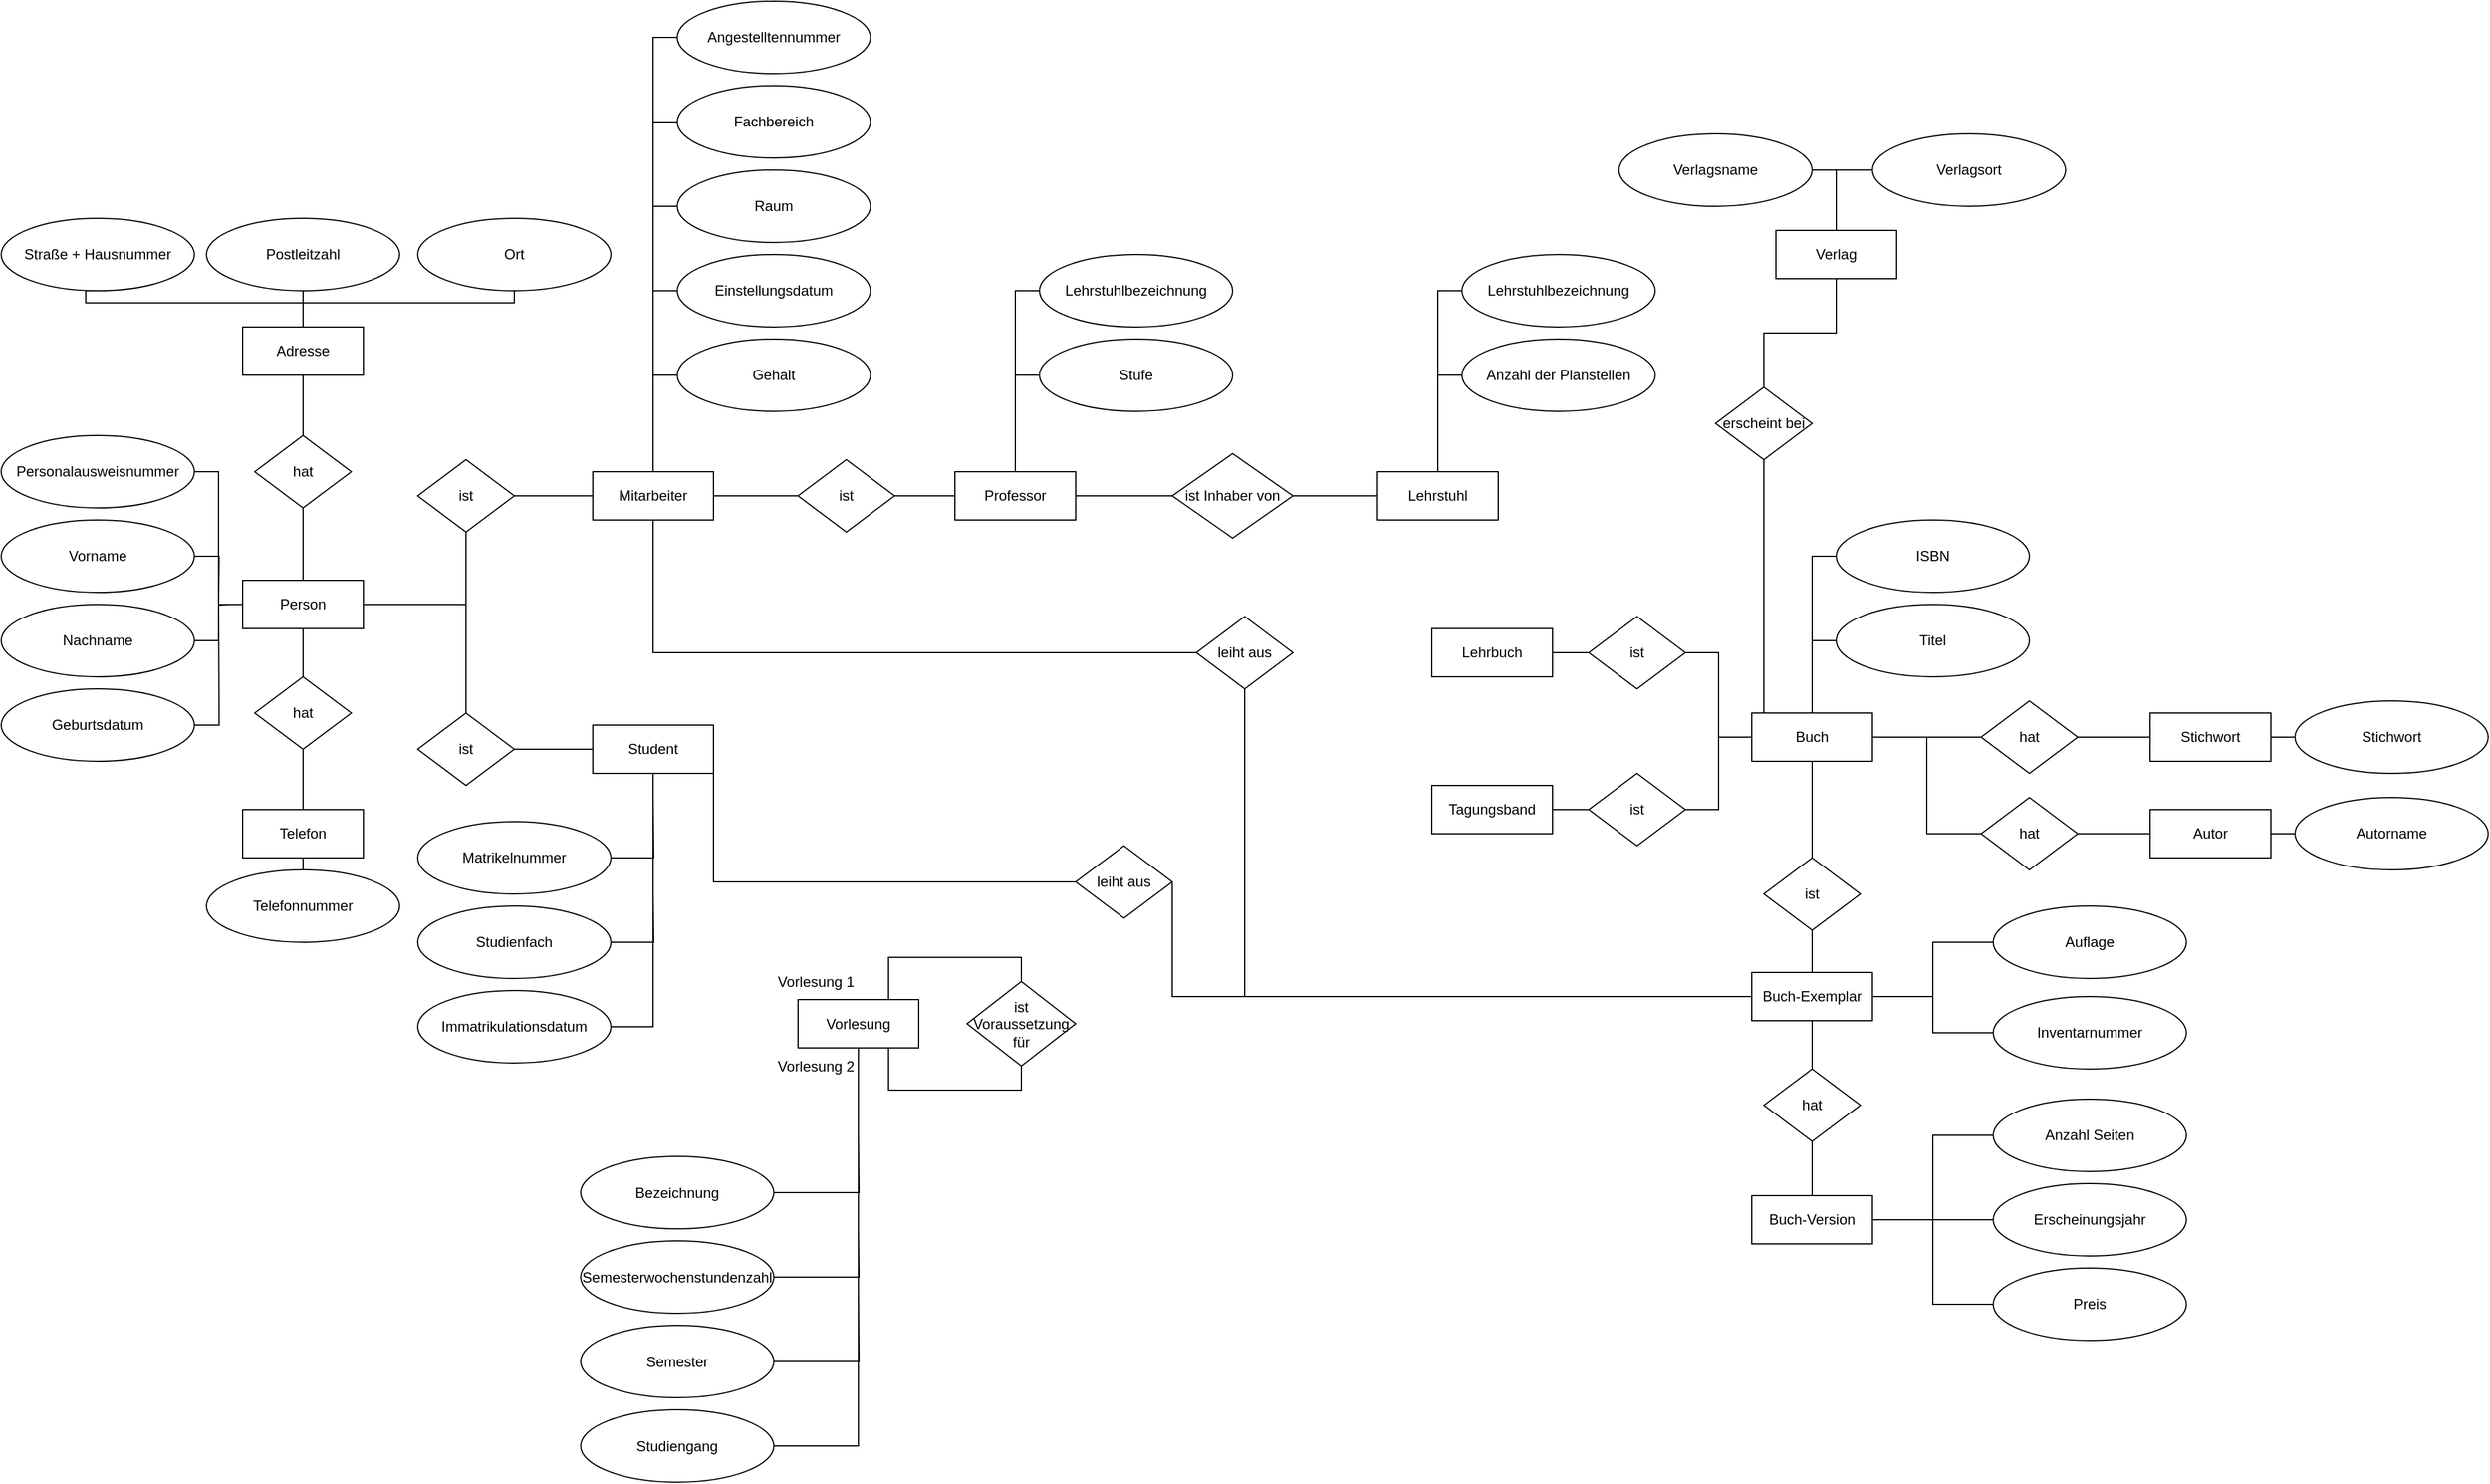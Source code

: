 <mxfile version="21.0.2" type="github">
  <diagram id="R2lEEEUBdFMjLlhIrx00" name="Page-1">
    <mxGraphModel dx="1313" dy="1773" grid="1" gridSize="10" guides="1" tooltips="1" connect="1" arrows="1" fold="1" page="1" pageScale="1" pageWidth="850" pageHeight="1100" math="0" shadow="0" extFonts="Permanent Marker^https://fonts.googleapis.com/css?family=Permanent+Marker">
      <root>
        <mxCell id="0" />
        <mxCell id="1" parent="0" />
        <mxCell id="TxW6Z05cxE0RpUP17R9r-19" style="edgeStyle=orthogonalEdgeStyle;rounded=0;orthogonalLoop=1;jettySize=auto;html=1;entryX=0.5;entryY=1;entryDx=0;entryDy=0;startArrow=none;startFill=0;endArrow=none;endFill=0;" edge="1" parent="1" source="AEL3wiGqTeLXxNAOrP59-1" target="TxW6Z05cxE0RpUP17R9r-16">
          <mxGeometry relative="1" as="geometry" />
        </mxCell>
        <mxCell id="TxW6Z05cxE0RpUP17R9r-22" style="edgeStyle=orthogonalEdgeStyle;rounded=0;orthogonalLoop=1;jettySize=auto;html=1;entryX=0.5;entryY=0;entryDx=0;entryDy=0;endArrow=none;endFill=0;" edge="1" parent="1" source="AEL3wiGqTeLXxNAOrP59-1" target="TxW6Z05cxE0RpUP17R9r-17">
          <mxGeometry relative="1" as="geometry" />
        </mxCell>
        <mxCell id="TxW6Z05cxE0RpUP17R9r-44" style="edgeStyle=orthogonalEdgeStyle;rounded=0;orthogonalLoop=1;jettySize=auto;html=1;exitX=1;exitY=0.5;exitDx=0;exitDy=0;entryX=0.5;entryY=1;entryDx=0;entryDy=0;endArrow=none;endFill=0;" edge="1" parent="1" source="AEL3wiGqTeLXxNAOrP59-1" target="TxW6Z05cxE0RpUP17R9r-43">
          <mxGeometry relative="1" as="geometry" />
        </mxCell>
        <mxCell id="TxW6Z05cxE0RpUP17R9r-47" style="edgeStyle=orthogonalEdgeStyle;rounded=0;orthogonalLoop=1;jettySize=auto;html=1;exitX=1;exitY=0.5;exitDx=0;exitDy=0;endArrow=none;endFill=0;" edge="1" parent="1" source="AEL3wiGqTeLXxNAOrP59-1" target="TxW6Z05cxE0RpUP17R9r-46">
          <mxGeometry relative="1" as="geometry" />
        </mxCell>
        <mxCell id="AEL3wiGqTeLXxNAOrP59-1" value="Person" style="whiteSpace=wrap;html=1;align=center;" parent="1" vertex="1">
          <mxGeometry x="200" y="120" width="100" height="40" as="geometry" />
        </mxCell>
        <mxCell id="TxW6Z05cxE0RpUP17R9r-29" style="edgeStyle=orthogonalEdgeStyle;rounded=0;orthogonalLoop=1;jettySize=auto;html=1;exitX=0.5;exitY=0;exitDx=0;exitDy=0;entryX=0.5;entryY=1;entryDx=0;entryDy=0;endArrow=none;endFill=0;" edge="1" parent="1" source="TxW6Z05cxE0RpUP17R9r-1" target="TxW6Z05cxE0RpUP17R9r-9">
          <mxGeometry relative="1" as="geometry" />
        </mxCell>
        <mxCell id="TxW6Z05cxE0RpUP17R9r-1" value="&lt;div&gt;Adresse&lt;/div&gt;" style="whiteSpace=wrap;html=1;align=center;" vertex="1" parent="1">
          <mxGeometry x="200" y="-90" width="100" height="40" as="geometry" />
        </mxCell>
        <mxCell id="TxW6Z05cxE0RpUP17R9r-28" style="edgeStyle=orthogonalEdgeStyle;rounded=0;orthogonalLoop=1;jettySize=auto;html=1;exitX=0.5;exitY=1;exitDx=0;exitDy=0;entryX=0.5;entryY=0;entryDx=0;entryDy=0;endArrow=none;endFill=0;" edge="1" parent="1" source="TxW6Z05cxE0RpUP17R9r-2" target="TxW6Z05cxE0RpUP17R9r-12">
          <mxGeometry relative="1" as="geometry" />
        </mxCell>
        <mxCell id="TxW6Z05cxE0RpUP17R9r-2" value="Telefon" style="whiteSpace=wrap;html=1;align=center;" vertex="1" parent="1">
          <mxGeometry x="200" y="310" width="100" height="40" as="geometry" />
        </mxCell>
        <mxCell id="TxW6Z05cxE0RpUP17R9r-24" style="edgeStyle=orthogonalEdgeStyle;rounded=0;orthogonalLoop=1;jettySize=auto;html=1;entryX=0;entryY=0.5;entryDx=0;entryDy=0;endArrow=none;endFill=0;" edge="1" parent="1" source="TxW6Z05cxE0RpUP17R9r-3" target="AEL3wiGqTeLXxNAOrP59-1">
          <mxGeometry relative="1" as="geometry" />
        </mxCell>
        <mxCell id="TxW6Z05cxE0RpUP17R9r-3" value="Personalausweisnummer" style="ellipse;whiteSpace=wrap;html=1;align=center;" vertex="1" parent="1">
          <mxGeometry width="160" height="60" as="geometry" />
        </mxCell>
        <mxCell id="TxW6Z05cxE0RpUP17R9r-25" style="edgeStyle=orthogonalEdgeStyle;rounded=0;orthogonalLoop=1;jettySize=auto;html=1;exitX=1;exitY=0.5;exitDx=0;exitDy=0;endArrow=none;endFill=0;" edge="1" parent="1" source="TxW6Z05cxE0RpUP17R9r-5">
          <mxGeometry relative="1" as="geometry">
            <mxPoint x="180" y="140" as="targetPoint" />
          </mxGeometry>
        </mxCell>
        <mxCell id="TxW6Z05cxE0RpUP17R9r-5" value="Vorname" style="ellipse;whiteSpace=wrap;html=1;align=center;" vertex="1" parent="1">
          <mxGeometry y="70" width="160" height="60" as="geometry" />
        </mxCell>
        <mxCell id="TxW6Z05cxE0RpUP17R9r-27" style="edgeStyle=orthogonalEdgeStyle;rounded=0;orthogonalLoop=1;jettySize=auto;html=1;exitX=1;exitY=0.5;exitDx=0;exitDy=0;endArrow=none;endFill=0;" edge="1" parent="1" source="TxW6Z05cxE0RpUP17R9r-6">
          <mxGeometry relative="1" as="geometry">
            <mxPoint x="190" y="140" as="targetPoint" />
          </mxGeometry>
        </mxCell>
        <mxCell id="TxW6Z05cxE0RpUP17R9r-6" value="Nachname" style="ellipse;whiteSpace=wrap;html=1;align=center;" vertex="1" parent="1">
          <mxGeometry y="140" width="160" height="60" as="geometry" />
        </mxCell>
        <mxCell id="TxW6Z05cxE0RpUP17R9r-30" style="edgeStyle=orthogonalEdgeStyle;rounded=0;orthogonalLoop=1;jettySize=auto;html=1;exitX=0.5;exitY=1;exitDx=0;exitDy=0;entryX=0.5;entryY=0;entryDx=0;entryDy=0;endArrow=none;endFill=0;" edge="1" parent="1" source="TxW6Z05cxE0RpUP17R9r-8" target="TxW6Z05cxE0RpUP17R9r-1">
          <mxGeometry relative="1" as="geometry">
            <Array as="points">
              <mxPoint x="70" y="-110" />
              <mxPoint x="250" y="-110" />
            </Array>
          </mxGeometry>
        </mxCell>
        <mxCell id="TxW6Z05cxE0RpUP17R9r-8" value="Straße + Hausnummer" style="ellipse;whiteSpace=wrap;html=1;align=center;" vertex="1" parent="1">
          <mxGeometry y="-180" width="160" height="60" as="geometry" />
        </mxCell>
        <mxCell id="TxW6Z05cxE0RpUP17R9r-9" value="Postleitzahl" style="ellipse;whiteSpace=wrap;html=1;align=center;" vertex="1" parent="1">
          <mxGeometry x="170" y="-180" width="160" height="60" as="geometry" />
        </mxCell>
        <mxCell id="TxW6Z05cxE0RpUP17R9r-31" style="edgeStyle=orthogonalEdgeStyle;rounded=0;orthogonalLoop=1;jettySize=auto;html=1;exitX=0.5;exitY=1;exitDx=0;exitDy=0;endArrow=none;endFill=0;" edge="1" parent="1" source="TxW6Z05cxE0RpUP17R9r-10">
          <mxGeometry relative="1" as="geometry">
            <mxPoint x="250" y="-90" as="targetPoint" />
            <Array as="points">
              <mxPoint x="425" y="-110" />
              <mxPoint x="250" y="-110" />
            </Array>
          </mxGeometry>
        </mxCell>
        <mxCell id="TxW6Z05cxE0RpUP17R9r-10" value="Ort" style="ellipse;whiteSpace=wrap;html=1;align=center;" vertex="1" parent="1">
          <mxGeometry x="345" y="-180" width="160" height="60" as="geometry" />
        </mxCell>
        <mxCell id="TxW6Z05cxE0RpUP17R9r-26" style="edgeStyle=orthogonalEdgeStyle;rounded=0;orthogonalLoop=1;jettySize=auto;html=1;exitX=1;exitY=0.5;exitDx=0;exitDy=0;endArrow=none;endFill=0;" edge="1" parent="1" source="TxW6Z05cxE0RpUP17R9r-11">
          <mxGeometry relative="1" as="geometry">
            <mxPoint x="180" y="130" as="targetPoint" />
          </mxGeometry>
        </mxCell>
        <mxCell id="TxW6Z05cxE0RpUP17R9r-11" value="Geburtsdatum" style="ellipse;whiteSpace=wrap;html=1;align=center;" vertex="1" parent="1">
          <mxGeometry y="210" width="160" height="60" as="geometry" />
        </mxCell>
        <mxCell id="TxW6Z05cxE0RpUP17R9r-12" value="Telefonnummer" style="ellipse;whiteSpace=wrap;html=1;align=center;" vertex="1" parent="1">
          <mxGeometry x="170" y="360" width="160" height="60" as="geometry" />
        </mxCell>
        <mxCell id="TxW6Z05cxE0RpUP17R9r-37" style="edgeStyle=orthogonalEdgeStyle;rounded=0;orthogonalLoop=1;jettySize=auto;html=1;entryX=0;entryY=0.5;entryDx=0;entryDy=0;endArrow=none;endFill=0;" edge="1" parent="1" source="TxW6Z05cxE0RpUP17R9r-13" target="TxW6Z05cxE0RpUP17R9r-32">
          <mxGeometry relative="1" as="geometry" />
        </mxCell>
        <mxCell id="TxW6Z05cxE0RpUP17R9r-50" style="edgeStyle=orthogonalEdgeStyle;rounded=0;orthogonalLoop=1;jettySize=auto;html=1;exitX=1;exitY=0.5;exitDx=0;exitDy=0;entryX=0;entryY=0.5;entryDx=0;entryDy=0;endArrow=none;endFill=0;" edge="1" parent="1" source="TxW6Z05cxE0RpUP17R9r-13" target="TxW6Z05cxE0RpUP17R9r-49">
          <mxGeometry relative="1" as="geometry" />
        </mxCell>
        <mxCell id="TxW6Z05cxE0RpUP17R9r-163" style="edgeStyle=orthogonalEdgeStyle;rounded=0;orthogonalLoop=1;jettySize=auto;html=1;exitX=0.5;exitY=1;exitDx=0;exitDy=0;entryX=0;entryY=0.5;entryDx=0;entryDy=0;endArrow=none;endFill=0;" edge="1" parent="1" source="TxW6Z05cxE0RpUP17R9r-13" target="TxW6Z05cxE0RpUP17R9r-159">
          <mxGeometry relative="1" as="geometry" />
        </mxCell>
        <mxCell id="TxW6Z05cxE0RpUP17R9r-13" value="Mitarbeiter" style="whiteSpace=wrap;html=1;align=center;" vertex="1" parent="1">
          <mxGeometry x="490" y="30" width="100" height="40" as="geometry" />
        </mxCell>
        <mxCell id="TxW6Z05cxE0RpUP17R9r-60" style="edgeStyle=orthogonalEdgeStyle;rounded=0;orthogonalLoop=1;jettySize=auto;html=1;exitX=0.5;exitY=1;exitDx=0;exitDy=0;entryX=1;entryY=0.5;entryDx=0;entryDy=0;endArrow=none;endFill=0;" edge="1" parent="1" source="TxW6Z05cxE0RpUP17R9r-14" target="TxW6Z05cxE0RpUP17R9r-59">
          <mxGeometry relative="1" as="geometry" />
        </mxCell>
        <mxCell id="TxW6Z05cxE0RpUP17R9r-161" style="edgeStyle=orthogonalEdgeStyle;rounded=0;orthogonalLoop=1;jettySize=auto;html=1;exitX=1;exitY=1;exitDx=0;exitDy=0;entryX=0;entryY=0.5;entryDx=0;entryDy=0;endArrow=none;endFill=0;" edge="1" parent="1" source="TxW6Z05cxE0RpUP17R9r-14" target="TxW6Z05cxE0RpUP17R9r-160">
          <mxGeometry relative="1" as="geometry">
            <Array as="points">
              <mxPoint x="590" y="370" />
            </Array>
          </mxGeometry>
        </mxCell>
        <mxCell id="TxW6Z05cxE0RpUP17R9r-14" value="&lt;div&gt;Student&lt;/div&gt;" style="whiteSpace=wrap;html=1;align=center;" vertex="1" parent="1">
          <mxGeometry x="490" y="240" width="100" height="40" as="geometry" />
        </mxCell>
        <mxCell id="TxW6Z05cxE0RpUP17R9r-55" style="edgeStyle=orthogonalEdgeStyle;rounded=0;orthogonalLoop=1;jettySize=auto;html=1;exitX=0.5;exitY=0;exitDx=0;exitDy=0;entryX=0;entryY=0.5;entryDx=0;entryDy=0;endArrow=none;endFill=0;" edge="1" parent="1" source="TxW6Z05cxE0RpUP17R9r-15" target="TxW6Z05cxE0RpUP17R9r-54">
          <mxGeometry relative="1" as="geometry" />
        </mxCell>
        <mxCell id="TxW6Z05cxE0RpUP17R9r-69" style="edgeStyle=orthogonalEdgeStyle;rounded=0;orthogonalLoop=1;jettySize=auto;html=1;exitX=1;exitY=0.5;exitDx=0;exitDy=0;entryX=0;entryY=0.5;entryDx=0;entryDy=0;endArrow=none;endFill=0;" edge="1" parent="1" source="TxW6Z05cxE0RpUP17R9r-15" target="TxW6Z05cxE0RpUP17R9r-68">
          <mxGeometry relative="1" as="geometry" />
        </mxCell>
        <mxCell id="TxW6Z05cxE0RpUP17R9r-15" value="Professor" style="whiteSpace=wrap;html=1;align=center;" vertex="1" parent="1">
          <mxGeometry x="790" y="30" width="100" height="40" as="geometry" />
        </mxCell>
        <mxCell id="TxW6Z05cxE0RpUP17R9r-21" style="edgeStyle=orthogonalEdgeStyle;rounded=0;orthogonalLoop=1;jettySize=auto;html=1;entryX=0.5;entryY=1;entryDx=0;entryDy=0;endArrow=none;endFill=0;" edge="1" parent="1" source="TxW6Z05cxE0RpUP17R9r-16" target="TxW6Z05cxE0RpUP17R9r-1">
          <mxGeometry relative="1" as="geometry" />
        </mxCell>
        <mxCell id="TxW6Z05cxE0RpUP17R9r-16" value="hat" style="shape=rhombus;perimeter=rhombusPerimeter;whiteSpace=wrap;html=1;align=center;" vertex="1" parent="1">
          <mxGeometry x="210" width="80" height="60" as="geometry" />
        </mxCell>
        <mxCell id="TxW6Z05cxE0RpUP17R9r-23" style="edgeStyle=orthogonalEdgeStyle;rounded=0;orthogonalLoop=1;jettySize=auto;html=1;entryX=0.5;entryY=0;entryDx=0;entryDy=0;endArrow=none;endFill=0;" edge="1" parent="1" source="TxW6Z05cxE0RpUP17R9r-17" target="TxW6Z05cxE0RpUP17R9r-2">
          <mxGeometry relative="1" as="geometry" />
        </mxCell>
        <mxCell id="TxW6Z05cxE0RpUP17R9r-17" value="hat" style="shape=rhombus;perimeter=rhombusPerimeter;whiteSpace=wrap;html=1;align=center;" vertex="1" parent="1">
          <mxGeometry x="210" y="200" width="80" height="60" as="geometry" />
        </mxCell>
        <mxCell id="TxW6Z05cxE0RpUP17R9r-32" value="Angestelltennummer" style="ellipse;whiteSpace=wrap;html=1;align=center;" vertex="1" parent="1">
          <mxGeometry x="560" y="-360" width="160" height="60" as="geometry" />
        </mxCell>
        <mxCell id="TxW6Z05cxE0RpUP17R9r-39" style="edgeStyle=orthogonalEdgeStyle;rounded=0;orthogonalLoop=1;jettySize=auto;html=1;exitX=0;exitY=0.5;exitDx=0;exitDy=0;endArrow=none;endFill=0;" edge="1" parent="1" source="TxW6Z05cxE0RpUP17R9r-33">
          <mxGeometry relative="1" as="geometry">
            <mxPoint x="540" y="-230" as="targetPoint" />
          </mxGeometry>
        </mxCell>
        <mxCell id="TxW6Z05cxE0RpUP17R9r-33" value="Fachbereich" style="ellipse;whiteSpace=wrap;html=1;align=center;" vertex="1" parent="1">
          <mxGeometry x="560" y="-290" width="160" height="60" as="geometry" />
        </mxCell>
        <mxCell id="TxW6Z05cxE0RpUP17R9r-40" style="edgeStyle=orthogonalEdgeStyle;rounded=0;orthogonalLoop=1;jettySize=auto;html=1;exitX=0;exitY=0.5;exitDx=0;exitDy=0;endArrow=none;endFill=0;" edge="1" parent="1" source="TxW6Z05cxE0RpUP17R9r-34">
          <mxGeometry relative="1" as="geometry">
            <mxPoint x="540" y="-170" as="targetPoint" />
          </mxGeometry>
        </mxCell>
        <mxCell id="TxW6Z05cxE0RpUP17R9r-34" value="Raum" style="ellipse;whiteSpace=wrap;html=1;align=center;" vertex="1" parent="1">
          <mxGeometry x="560" y="-220" width="160" height="60" as="geometry" />
        </mxCell>
        <mxCell id="TxW6Z05cxE0RpUP17R9r-41" style="edgeStyle=orthogonalEdgeStyle;rounded=0;orthogonalLoop=1;jettySize=auto;html=1;exitX=0;exitY=0.5;exitDx=0;exitDy=0;endArrow=none;endFill=0;" edge="1" parent="1" source="TxW6Z05cxE0RpUP17R9r-35">
          <mxGeometry relative="1" as="geometry">
            <mxPoint x="540" y="-100" as="targetPoint" />
          </mxGeometry>
        </mxCell>
        <mxCell id="TxW6Z05cxE0RpUP17R9r-35" value="Einstellungsdatum" style="ellipse;whiteSpace=wrap;html=1;align=center;" vertex="1" parent="1">
          <mxGeometry x="560" y="-150" width="160" height="60" as="geometry" />
        </mxCell>
        <mxCell id="TxW6Z05cxE0RpUP17R9r-42" style="edgeStyle=orthogonalEdgeStyle;rounded=0;orthogonalLoop=1;jettySize=auto;html=1;exitX=0;exitY=0.5;exitDx=0;exitDy=0;endArrow=none;endFill=0;" edge="1" parent="1" source="TxW6Z05cxE0RpUP17R9r-36">
          <mxGeometry relative="1" as="geometry">
            <mxPoint x="540" y="-30" as="targetPoint" />
          </mxGeometry>
        </mxCell>
        <mxCell id="TxW6Z05cxE0RpUP17R9r-36" value="Gehalt" style="ellipse;whiteSpace=wrap;html=1;align=center;" vertex="1" parent="1">
          <mxGeometry x="560" y="-80" width="160" height="60" as="geometry" />
        </mxCell>
        <mxCell id="TxW6Z05cxE0RpUP17R9r-45" style="edgeStyle=orthogonalEdgeStyle;rounded=0;orthogonalLoop=1;jettySize=auto;html=1;exitX=1;exitY=0.5;exitDx=0;exitDy=0;entryX=0;entryY=0.5;entryDx=0;entryDy=0;endArrow=none;endFill=0;" edge="1" parent="1" source="TxW6Z05cxE0RpUP17R9r-43" target="TxW6Z05cxE0RpUP17R9r-13">
          <mxGeometry relative="1" as="geometry" />
        </mxCell>
        <mxCell id="TxW6Z05cxE0RpUP17R9r-43" value="ist" style="shape=rhombus;perimeter=rhombusPerimeter;whiteSpace=wrap;html=1;align=center;" vertex="1" parent="1">
          <mxGeometry x="345" y="20" width="80" height="60" as="geometry" />
        </mxCell>
        <mxCell id="TxW6Z05cxE0RpUP17R9r-48" style="edgeStyle=orthogonalEdgeStyle;rounded=0;orthogonalLoop=1;jettySize=auto;html=1;exitX=1;exitY=0.5;exitDx=0;exitDy=0;entryX=0;entryY=0.5;entryDx=0;entryDy=0;endArrow=none;endFill=0;" edge="1" parent="1" source="TxW6Z05cxE0RpUP17R9r-46" target="TxW6Z05cxE0RpUP17R9r-14">
          <mxGeometry relative="1" as="geometry" />
        </mxCell>
        <mxCell id="TxW6Z05cxE0RpUP17R9r-46" value="ist" style="shape=rhombus;perimeter=rhombusPerimeter;whiteSpace=wrap;html=1;align=center;" vertex="1" parent="1">
          <mxGeometry x="345" y="230" width="80" height="60" as="geometry" />
        </mxCell>
        <mxCell id="TxW6Z05cxE0RpUP17R9r-51" style="edgeStyle=orthogonalEdgeStyle;rounded=0;orthogonalLoop=1;jettySize=auto;html=1;exitX=1;exitY=0.5;exitDx=0;exitDy=0;entryX=0;entryY=0.5;entryDx=0;entryDy=0;endArrow=none;endFill=0;" edge="1" parent="1" source="TxW6Z05cxE0RpUP17R9r-49" target="TxW6Z05cxE0RpUP17R9r-15">
          <mxGeometry relative="1" as="geometry" />
        </mxCell>
        <mxCell id="TxW6Z05cxE0RpUP17R9r-49" value="ist" style="shape=rhombus;perimeter=rhombusPerimeter;whiteSpace=wrap;html=1;align=center;" vertex="1" parent="1">
          <mxGeometry x="660" y="20" width="80" height="60" as="geometry" />
        </mxCell>
        <mxCell id="TxW6Z05cxE0RpUP17R9r-56" style="edgeStyle=orthogonalEdgeStyle;rounded=0;orthogonalLoop=1;jettySize=auto;html=1;exitX=0;exitY=0.5;exitDx=0;exitDy=0;endArrow=none;endFill=0;" edge="1" parent="1" source="TxW6Z05cxE0RpUP17R9r-52">
          <mxGeometry relative="1" as="geometry">
            <mxPoint x="840" y="-10" as="targetPoint" />
          </mxGeometry>
        </mxCell>
        <mxCell id="TxW6Z05cxE0RpUP17R9r-52" value="Stufe" style="ellipse;whiteSpace=wrap;html=1;align=center;" vertex="1" parent="1">
          <mxGeometry x="860" y="-80" width="160" height="60" as="geometry" />
        </mxCell>
        <mxCell id="TxW6Z05cxE0RpUP17R9r-54" value="Lehrstuhlbezeichnung" style="ellipse;whiteSpace=wrap;html=1;align=center;" vertex="1" parent="1">
          <mxGeometry x="860" y="-150" width="160" height="60" as="geometry" />
        </mxCell>
        <mxCell id="TxW6Z05cxE0RpUP17R9r-61" style="edgeStyle=orthogonalEdgeStyle;rounded=0;orthogonalLoop=1;jettySize=auto;html=1;exitX=1;exitY=0.5;exitDx=0;exitDy=0;endArrow=none;endFill=0;" edge="1" parent="1" source="TxW6Z05cxE0RpUP17R9r-57">
          <mxGeometry relative="1" as="geometry">
            <mxPoint x="540" y="380" as="targetPoint" />
          </mxGeometry>
        </mxCell>
        <mxCell id="TxW6Z05cxE0RpUP17R9r-57" value="Studienfach" style="ellipse;whiteSpace=wrap;html=1;align=center;" vertex="1" parent="1">
          <mxGeometry x="345" y="390" width="160" height="60" as="geometry" />
        </mxCell>
        <mxCell id="TxW6Z05cxE0RpUP17R9r-62" style="edgeStyle=orthogonalEdgeStyle;rounded=0;orthogonalLoop=1;jettySize=auto;html=1;exitX=1;exitY=0.5;exitDx=0;exitDy=0;endArrow=none;endFill=0;" edge="1" parent="1" source="TxW6Z05cxE0RpUP17R9r-58">
          <mxGeometry relative="1" as="geometry">
            <mxPoint x="540" y="300" as="targetPoint" />
          </mxGeometry>
        </mxCell>
        <mxCell id="TxW6Z05cxE0RpUP17R9r-58" value="Matrikelnummer" style="ellipse;whiteSpace=wrap;html=1;align=center;" vertex="1" parent="1">
          <mxGeometry x="345" y="320" width="160" height="60" as="geometry" />
        </mxCell>
        <mxCell id="TxW6Z05cxE0RpUP17R9r-59" value="&lt;div&gt;Immatrikulationsdatum&lt;/div&gt;" style="ellipse;whiteSpace=wrap;html=1;align=center;" vertex="1" parent="1">
          <mxGeometry x="345" y="460" width="160" height="60" as="geometry" />
        </mxCell>
        <mxCell id="TxW6Z05cxE0RpUP17R9r-63" value="&lt;div&gt;Lehrstuhl&lt;/div&gt;" style="whiteSpace=wrap;html=1;align=center;" vertex="1" parent="1">
          <mxGeometry x="1140" y="30" width="100" height="40" as="geometry" />
        </mxCell>
        <mxCell id="TxW6Z05cxE0RpUP17R9r-67" style="edgeStyle=orthogonalEdgeStyle;rounded=0;orthogonalLoop=1;jettySize=auto;html=1;exitX=0;exitY=0.5;exitDx=0;exitDy=0;endArrow=none;endFill=0;" edge="1" parent="1" source="TxW6Z05cxE0RpUP17R9r-64">
          <mxGeometry relative="1" as="geometry">
            <mxPoint x="1190" y="-20" as="targetPoint" />
          </mxGeometry>
        </mxCell>
        <mxCell id="TxW6Z05cxE0RpUP17R9r-64" value="Anzahl der Planstellen" style="ellipse;whiteSpace=wrap;html=1;align=center;" vertex="1" parent="1">
          <mxGeometry x="1210" y="-80" width="160" height="60" as="geometry" />
        </mxCell>
        <mxCell id="TxW6Z05cxE0RpUP17R9r-66" style="edgeStyle=orthogonalEdgeStyle;rounded=0;orthogonalLoop=1;jettySize=auto;html=1;exitX=0;exitY=0.5;exitDx=0;exitDy=0;entryX=0.5;entryY=0;entryDx=0;entryDy=0;endArrow=none;endFill=0;" edge="1" parent="1" source="TxW6Z05cxE0RpUP17R9r-65" target="TxW6Z05cxE0RpUP17R9r-63">
          <mxGeometry relative="1" as="geometry" />
        </mxCell>
        <mxCell id="TxW6Z05cxE0RpUP17R9r-65" value="Lehrstuhlbezeichnung" style="ellipse;whiteSpace=wrap;html=1;align=center;" vertex="1" parent="1">
          <mxGeometry x="1210" y="-150" width="160" height="60" as="geometry" />
        </mxCell>
        <mxCell id="TxW6Z05cxE0RpUP17R9r-70" style="edgeStyle=orthogonalEdgeStyle;rounded=0;orthogonalLoop=1;jettySize=auto;html=1;exitX=1;exitY=0.5;exitDx=0;exitDy=0;entryX=0;entryY=0.5;entryDx=0;entryDy=0;endArrow=none;endFill=0;" edge="1" parent="1" source="TxW6Z05cxE0RpUP17R9r-68" target="TxW6Z05cxE0RpUP17R9r-63">
          <mxGeometry relative="1" as="geometry" />
        </mxCell>
        <mxCell id="TxW6Z05cxE0RpUP17R9r-68" value="ist Inhaber von" style="shape=rhombus;perimeter=rhombusPerimeter;whiteSpace=wrap;html=1;align=center;" vertex="1" parent="1">
          <mxGeometry x="970" y="15" width="100" height="70" as="geometry" />
        </mxCell>
        <mxCell id="TxW6Z05cxE0RpUP17R9r-77" style="edgeStyle=orthogonalEdgeStyle;rounded=0;orthogonalLoop=1;jettySize=auto;html=1;exitX=0.5;exitY=1;exitDx=0;exitDy=0;entryX=1;entryY=0.5;entryDx=0;entryDy=0;endArrow=none;endFill=0;" edge="1" parent="1" source="TxW6Z05cxE0RpUP17R9r-71" target="TxW6Z05cxE0RpUP17R9r-76">
          <mxGeometry relative="1" as="geometry" />
        </mxCell>
        <mxCell id="TxW6Z05cxE0RpUP17R9r-81" style="edgeStyle=orthogonalEdgeStyle;rounded=0;orthogonalLoop=1;jettySize=auto;html=1;exitX=0.75;exitY=0;exitDx=0;exitDy=0;entryX=0.5;entryY=0;entryDx=0;entryDy=0;endArrow=none;endFill=0;" edge="1" parent="1" source="TxW6Z05cxE0RpUP17R9r-71" target="TxW6Z05cxE0RpUP17R9r-72">
          <mxGeometry relative="1" as="geometry" />
        </mxCell>
        <mxCell id="TxW6Z05cxE0RpUP17R9r-71" value="Vorlesung" style="whiteSpace=wrap;html=1;align=center;" vertex="1" parent="1">
          <mxGeometry x="660" y="467.5" width="100" height="40" as="geometry" />
        </mxCell>
        <mxCell id="TxW6Z05cxE0RpUP17R9r-82" style="edgeStyle=orthogonalEdgeStyle;rounded=0;orthogonalLoop=1;jettySize=auto;html=1;exitX=0.5;exitY=1;exitDx=0;exitDy=0;entryX=0.75;entryY=1;entryDx=0;entryDy=0;endArrow=none;endFill=0;" edge="1" parent="1" source="TxW6Z05cxE0RpUP17R9r-72" target="TxW6Z05cxE0RpUP17R9r-71">
          <mxGeometry relative="1" as="geometry" />
        </mxCell>
        <mxCell id="TxW6Z05cxE0RpUP17R9r-72" value="ist Voraussetzung für" style="shape=rhombus;perimeter=rhombusPerimeter;whiteSpace=wrap;html=1;align=center;" vertex="1" parent="1">
          <mxGeometry x="800" y="452.5" width="90" height="70" as="geometry" />
        </mxCell>
        <mxCell id="TxW6Z05cxE0RpUP17R9r-80" style="edgeStyle=orthogonalEdgeStyle;rounded=0;orthogonalLoop=1;jettySize=auto;html=1;exitX=1;exitY=0.5;exitDx=0;exitDy=0;endArrow=none;endFill=0;" edge="1" parent="1" source="TxW6Z05cxE0RpUP17R9r-73">
          <mxGeometry relative="1" as="geometry">
            <mxPoint x="710" y="577.5" as="targetPoint" />
          </mxGeometry>
        </mxCell>
        <mxCell id="TxW6Z05cxE0RpUP17R9r-73" value="Bezeichnung" style="ellipse;whiteSpace=wrap;html=1;align=center;" vertex="1" parent="1">
          <mxGeometry x="480" y="597.5" width="160" height="60" as="geometry" />
        </mxCell>
        <mxCell id="TxW6Z05cxE0RpUP17R9r-79" style="edgeStyle=orthogonalEdgeStyle;rounded=0;orthogonalLoop=1;jettySize=auto;html=1;exitX=1;exitY=0.5;exitDx=0;exitDy=0;endArrow=none;endFill=0;" edge="1" parent="1" source="TxW6Z05cxE0RpUP17R9r-74">
          <mxGeometry relative="1" as="geometry">
            <mxPoint x="710" y="657.5" as="targetPoint" />
          </mxGeometry>
        </mxCell>
        <mxCell id="TxW6Z05cxE0RpUP17R9r-74" value="Semesterwochenstundenzahl" style="ellipse;whiteSpace=wrap;html=1;align=center;" vertex="1" parent="1">
          <mxGeometry x="480" y="667.5" width="160" height="60" as="geometry" />
        </mxCell>
        <mxCell id="TxW6Z05cxE0RpUP17R9r-78" style="edgeStyle=orthogonalEdgeStyle;rounded=0;orthogonalLoop=1;jettySize=auto;html=1;exitX=1;exitY=0.5;exitDx=0;exitDy=0;endArrow=none;endFill=0;" edge="1" parent="1" source="TxW6Z05cxE0RpUP17R9r-75">
          <mxGeometry relative="1" as="geometry">
            <mxPoint x="710" y="707.5" as="targetPoint" />
          </mxGeometry>
        </mxCell>
        <mxCell id="TxW6Z05cxE0RpUP17R9r-75" value="Semester" style="ellipse;whiteSpace=wrap;html=1;align=center;" vertex="1" parent="1">
          <mxGeometry x="480" y="737.5" width="160" height="60" as="geometry" />
        </mxCell>
        <mxCell id="TxW6Z05cxE0RpUP17R9r-76" value="Studiengang" style="ellipse;whiteSpace=wrap;html=1;align=center;" vertex="1" parent="1">
          <mxGeometry x="480" y="807.5" width="160" height="60" as="geometry" />
        </mxCell>
        <mxCell id="TxW6Z05cxE0RpUP17R9r-83" value="Vorlesung 1" style="text;html=1;strokeColor=none;fillColor=none;align=center;verticalAlign=middle;whiteSpace=wrap;rounded=0;" vertex="1" parent="1">
          <mxGeometry x="640" y="437.5" width="70" height="30" as="geometry" />
        </mxCell>
        <mxCell id="TxW6Z05cxE0RpUP17R9r-84" value="Vorlesung 2" style="text;html=1;strokeColor=none;fillColor=none;align=center;verticalAlign=middle;whiteSpace=wrap;rounded=0;" vertex="1" parent="1">
          <mxGeometry x="640" y="507.5" width="70" height="30" as="geometry" />
        </mxCell>
        <mxCell id="TxW6Z05cxE0RpUP17R9r-119" style="edgeStyle=orthogonalEdgeStyle;rounded=0;orthogonalLoop=1;jettySize=auto;html=1;exitX=0.5;exitY=1;exitDx=0;exitDy=0;entryX=0.5;entryY=0;entryDx=0;entryDy=0;endArrow=none;endFill=0;" edge="1" parent="1" source="TxW6Z05cxE0RpUP17R9r-85" target="TxW6Z05cxE0RpUP17R9r-118">
          <mxGeometry relative="1" as="geometry" />
        </mxCell>
        <mxCell id="TxW6Z05cxE0RpUP17R9r-128" style="edgeStyle=orthogonalEdgeStyle;rounded=0;orthogonalLoop=1;jettySize=auto;html=1;exitX=1;exitY=0.5;exitDx=0;exitDy=0;entryX=0;entryY=0.5;entryDx=0;entryDy=0;endArrow=none;endFill=0;" edge="1" parent="1" source="TxW6Z05cxE0RpUP17R9r-85" target="TxW6Z05cxE0RpUP17R9r-107">
          <mxGeometry relative="1" as="geometry" />
        </mxCell>
        <mxCell id="TxW6Z05cxE0RpUP17R9r-129" style="edgeStyle=orthogonalEdgeStyle;rounded=0;orthogonalLoop=1;jettySize=auto;html=1;exitX=1;exitY=0.5;exitDx=0;exitDy=0;entryX=0;entryY=0.5;entryDx=0;entryDy=0;endArrow=none;endFill=0;" edge="1" parent="1" source="TxW6Z05cxE0RpUP17R9r-85" target="TxW6Z05cxE0RpUP17R9r-108">
          <mxGeometry relative="1" as="geometry" />
        </mxCell>
        <mxCell id="TxW6Z05cxE0RpUP17R9r-145" style="edgeStyle=orthogonalEdgeStyle;rounded=0;orthogonalLoop=1;jettySize=auto;html=1;exitX=0;exitY=0.5;exitDx=0;exitDy=0;entryX=1;entryY=0.5;entryDx=0;entryDy=0;endArrow=none;endFill=0;" edge="1" parent="1" source="TxW6Z05cxE0RpUP17R9r-85" target="TxW6Z05cxE0RpUP17R9r-143">
          <mxGeometry relative="1" as="geometry" />
        </mxCell>
        <mxCell id="TxW6Z05cxE0RpUP17R9r-146" style="edgeStyle=orthogonalEdgeStyle;rounded=0;orthogonalLoop=1;jettySize=auto;html=1;exitX=0;exitY=0.5;exitDx=0;exitDy=0;entryX=1;entryY=0.5;entryDx=0;entryDy=0;endArrow=none;endFill=0;" edge="1" parent="1" source="TxW6Z05cxE0RpUP17R9r-85" target="TxW6Z05cxE0RpUP17R9r-144">
          <mxGeometry relative="1" as="geometry" />
        </mxCell>
        <mxCell id="TxW6Z05cxE0RpUP17R9r-157" style="edgeStyle=orthogonalEdgeStyle;rounded=0;orthogonalLoop=1;jettySize=auto;html=1;exitX=0.25;exitY=0;exitDx=0;exitDy=0;entryX=0.5;entryY=1;entryDx=0;entryDy=0;endArrow=none;endFill=0;" edge="1" parent="1" source="TxW6Z05cxE0RpUP17R9r-85" target="TxW6Z05cxE0RpUP17R9r-156">
          <mxGeometry relative="1" as="geometry">
            <Array as="points">
              <mxPoint x="1460" y="230" />
            </Array>
          </mxGeometry>
        </mxCell>
        <mxCell id="TxW6Z05cxE0RpUP17R9r-85" value="Buch" style="whiteSpace=wrap;html=1;align=center;" vertex="1" parent="1">
          <mxGeometry x="1450" y="230" width="100" height="40" as="geometry" />
        </mxCell>
        <mxCell id="TxW6Z05cxE0RpUP17R9r-139" style="edgeStyle=orthogonalEdgeStyle;rounded=0;orthogonalLoop=1;jettySize=auto;html=1;exitX=0;exitY=0.5;exitDx=0;exitDy=0;entryX=0.5;entryY=0;entryDx=0;entryDy=0;endArrow=none;endFill=0;" edge="1" parent="1" source="TxW6Z05cxE0RpUP17R9r-87" target="TxW6Z05cxE0RpUP17R9r-85">
          <mxGeometry relative="1" as="geometry" />
        </mxCell>
        <mxCell id="TxW6Z05cxE0RpUP17R9r-87" value="ISBN" style="ellipse;whiteSpace=wrap;html=1;align=center;" vertex="1" parent="1">
          <mxGeometry x="1520" y="70" width="160" height="60" as="geometry" />
        </mxCell>
        <mxCell id="TxW6Z05cxE0RpUP17R9r-140" style="edgeStyle=orthogonalEdgeStyle;rounded=0;orthogonalLoop=1;jettySize=auto;html=1;exitX=0;exitY=0.5;exitDx=0;exitDy=0;entryX=0.5;entryY=0;entryDx=0;entryDy=0;endArrow=none;endFill=0;" edge="1" parent="1" source="TxW6Z05cxE0RpUP17R9r-88" target="TxW6Z05cxE0RpUP17R9r-85">
          <mxGeometry relative="1" as="geometry" />
        </mxCell>
        <mxCell id="TxW6Z05cxE0RpUP17R9r-88" value="Titel" style="ellipse;whiteSpace=wrap;html=1;align=center;" vertex="1" parent="1">
          <mxGeometry x="1520" y="140" width="160" height="60" as="geometry" />
        </mxCell>
        <mxCell id="TxW6Z05cxE0RpUP17R9r-89" value="Erscheinungsjahr" style="ellipse;whiteSpace=wrap;html=1;align=center;" vertex="1" parent="1">
          <mxGeometry x="1650" y="620" width="160" height="60" as="geometry" />
        </mxCell>
        <mxCell id="TxW6Z05cxE0RpUP17R9r-91" value="Anzahl Seiten" style="ellipse;whiteSpace=wrap;html=1;align=center;" vertex="1" parent="1">
          <mxGeometry x="1650" y="550" width="160" height="60" as="geometry" />
        </mxCell>
        <mxCell id="TxW6Z05cxE0RpUP17R9r-121" style="edgeStyle=orthogonalEdgeStyle;rounded=0;orthogonalLoop=1;jettySize=auto;html=1;exitX=1;exitY=0.5;exitDx=0;exitDy=0;entryX=0;entryY=0.5;entryDx=0;entryDy=0;endArrow=none;endFill=0;" edge="1" parent="1" source="TxW6Z05cxE0RpUP17R9r-100" target="TxW6Z05cxE0RpUP17R9r-116">
          <mxGeometry relative="1" as="geometry" />
        </mxCell>
        <mxCell id="TxW6Z05cxE0RpUP17R9r-123" style="edgeStyle=orthogonalEdgeStyle;rounded=0;orthogonalLoop=1;jettySize=auto;html=1;exitX=0.5;exitY=1;exitDx=0;exitDy=0;entryX=0.5;entryY=0;entryDx=0;entryDy=0;endArrow=none;endFill=0;" edge="1" parent="1" source="TxW6Z05cxE0RpUP17R9r-100" target="TxW6Z05cxE0RpUP17R9r-122">
          <mxGeometry relative="1" as="geometry" />
        </mxCell>
        <mxCell id="TxW6Z05cxE0RpUP17R9r-100" value="Buch-Exemplar" style="whiteSpace=wrap;html=1;align=center;" vertex="1" parent="1">
          <mxGeometry x="1450" y="445" width="100" height="40" as="geometry" />
        </mxCell>
        <mxCell id="TxW6Z05cxE0RpUP17R9r-124" style="edgeStyle=orthogonalEdgeStyle;rounded=0;orthogonalLoop=1;jettySize=auto;html=1;exitX=0.5;exitY=0;exitDx=0;exitDy=0;entryX=0.5;entryY=1;entryDx=0;entryDy=0;endArrow=none;endFill=0;" edge="1" parent="1" source="TxW6Z05cxE0RpUP17R9r-101" target="TxW6Z05cxE0RpUP17R9r-122">
          <mxGeometry relative="1" as="geometry" />
        </mxCell>
        <mxCell id="TxW6Z05cxE0RpUP17R9r-132" style="edgeStyle=orthogonalEdgeStyle;rounded=0;orthogonalLoop=1;jettySize=auto;html=1;exitX=1;exitY=0.5;exitDx=0;exitDy=0;entryX=0;entryY=0.5;entryDx=0;entryDy=0;endArrow=none;endFill=0;" edge="1" parent="1" source="TxW6Z05cxE0RpUP17R9r-101" target="TxW6Z05cxE0RpUP17R9r-91">
          <mxGeometry relative="1" as="geometry" />
        </mxCell>
        <mxCell id="TxW6Z05cxE0RpUP17R9r-134" style="edgeStyle=orthogonalEdgeStyle;rounded=0;orthogonalLoop=1;jettySize=auto;html=1;exitX=1;exitY=0.5;exitDx=0;exitDy=0;entryX=0;entryY=0.5;entryDx=0;entryDy=0;endArrow=none;endFill=0;" edge="1" parent="1" source="TxW6Z05cxE0RpUP17R9r-101" target="TxW6Z05cxE0RpUP17R9r-89">
          <mxGeometry relative="1" as="geometry" />
        </mxCell>
        <mxCell id="TxW6Z05cxE0RpUP17R9r-135" style="edgeStyle=orthogonalEdgeStyle;rounded=0;orthogonalLoop=1;jettySize=auto;html=1;exitX=1;exitY=0.5;exitDx=0;exitDy=0;entryX=0;entryY=0.5;entryDx=0;entryDy=0;endArrow=none;endFill=0;" edge="1" parent="1" source="TxW6Z05cxE0RpUP17R9r-101" target="TxW6Z05cxE0RpUP17R9r-131">
          <mxGeometry relative="1" as="geometry" />
        </mxCell>
        <mxCell id="TxW6Z05cxE0RpUP17R9r-101" value="Buch-Version" style="whiteSpace=wrap;html=1;align=center;" vertex="1" parent="1">
          <mxGeometry x="1450" y="630" width="100" height="40" as="geometry" />
        </mxCell>
        <mxCell id="TxW6Z05cxE0RpUP17R9r-114" style="edgeStyle=orthogonalEdgeStyle;rounded=0;orthogonalLoop=1;jettySize=auto;html=1;exitX=1;exitY=0.5;exitDx=0;exitDy=0;entryX=0;entryY=0.5;entryDx=0;entryDy=0;endArrow=none;endFill=0;" edge="1" parent="1" source="TxW6Z05cxE0RpUP17R9r-102" target="TxW6Z05cxE0RpUP17R9r-105">
          <mxGeometry relative="1" as="geometry" />
        </mxCell>
        <mxCell id="TxW6Z05cxE0RpUP17R9r-102" value="Stichwort" style="whiteSpace=wrap;html=1;align=center;" vertex="1" parent="1">
          <mxGeometry x="1780" y="230" width="100" height="40" as="geometry" />
        </mxCell>
        <mxCell id="TxW6Z05cxE0RpUP17R9r-115" style="edgeStyle=orthogonalEdgeStyle;rounded=0;orthogonalLoop=1;jettySize=auto;html=1;exitX=1;exitY=0.5;exitDx=0;exitDy=0;entryX=0;entryY=0.5;entryDx=0;entryDy=0;endArrow=none;endFill=0;" edge="1" parent="1" source="TxW6Z05cxE0RpUP17R9r-103" target="TxW6Z05cxE0RpUP17R9r-106">
          <mxGeometry relative="1" as="geometry" />
        </mxCell>
        <mxCell id="TxW6Z05cxE0RpUP17R9r-103" value="Autor" style="whiteSpace=wrap;html=1;align=center;" vertex="1" parent="1">
          <mxGeometry x="1780" y="310" width="100" height="40" as="geometry" />
        </mxCell>
        <mxCell id="TxW6Z05cxE0RpUP17R9r-105" value="Stichwort" style="ellipse;whiteSpace=wrap;html=1;align=center;" vertex="1" parent="1">
          <mxGeometry x="1900" y="220" width="160" height="60" as="geometry" />
        </mxCell>
        <mxCell id="TxW6Z05cxE0RpUP17R9r-106" value="Autorname" style="ellipse;whiteSpace=wrap;html=1;align=center;" vertex="1" parent="1">
          <mxGeometry x="1900" y="300" width="160" height="60" as="geometry" />
        </mxCell>
        <mxCell id="TxW6Z05cxE0RpUP17R9r-111" style="edgeStyle=orthogonalEdgeStyle;rounded=0;orthogonalLoop=1;jettySize=auto;html=1;exitX=1;exitY=0.5;exitDx=0;exitDy=0;entryX=0;entryY=0.5;entryDx=0;entryDy=0;endArrow=none;endFill=0;" edge="1" parent="1" source="TxW6Z05cxE0RpUP17R9r-107" target="TxW6Z05cxE0RpUP17R9r-102">
          <mxGeometry relative="1" as="geometry" />
        </mxCell>
        <mxCell id="TxW6Z05cxE0RpUP17R9r-107" value="hat" style="shape=rhombus;perimeter=rhombusPerimeter;whiteSpace=wrap;html=1;align=center;" vertex="1" parent="1">
          <mxGeometry x="1640" y="220" width="80" height="60" as="geometry" />
        </mxCell>
        <mxCell id="TxW6Z05cxE0RpUP17R9r-113" style="edgeStyle=orthogonalEdgeStyle;rounded=0;orthogonalLoop=1;jettySize=auto;html=1;exitX=1;exitY=0.5;exitDx=0;exitDy=0;entryX=0;entryY=0.5;entryDx=0;entryDy=0;endArrow=none;endFill=0;" edge="1" parent="1" source="TxW6Z05cxE0RpUP17R9r-108" target="TxW6Z05cxE0RpUP17R9r-103">
          <mxGeometry relative="1" as="geometry" />
        </mxCell>
        <mxCell id="TxW6Z05cxE0RpUP17R9r-108" value="hat" style="shape=rhombus;perimeter=rhombusPerimeter;whiteSpace=wrap;html=1;align=center;" vertex="1" parent="1">
          <mxGeometry x="1640" y="300" width="80" height="60" as="geometry" />
        </mxCell>
        <mxCell id="TxW6Z05cxE0RpUP17R9r-116" value="Inventarnummer" style="ellipse;whiteSpace=wrap;html=1;align=center;" vertex="1" parent="1">
          <mxGeometry x="1650" y="465" width="160" height="60" as="geometry" />
        </mxCell>
        <mxCell id="TxW6Z05cxE0RpUP17R9r-120" style="edgeStyle=orthogonalEdgeStyle;rounded=0;orthogonalLoop=1;jettySize=auto;html=1;exitX=0.5;exitY=1;exitDx=0;exitDy=0;entryX=0.5;entryY=0;entryDx=0;entryDy=0;endArrow=none;endFill=0;" edge="1" parent="1" source="TxW6Z05cxE0RpUP17R9r-118" target="TxW6Z05cxE0RpUP17R9r-100">
          <mxGeometry relative="1" as="geometry" />
        </mxCell>
        <mxCell id="TxW6Z05cxE0RpUP17R9r-118" value="ist" style="shape=rhombus;perimeter=rhombusPerimeter;whiteSpace=wrap;html=1;align=center;" vertex="1" parent="1">
          <mxGeometry x="1460" y="350" width="80" height="60" as="geometry" />
        </mxCell>
        <mxCell id="TxW6Z05cxE0RpUP17R9r-122" value="hat" style="shape=rhombus;perimeter=rhombusPerimeter;whiteSpace=wrap;html=1;align=center;" vertex="1" parent="1">
          <mxGeometry x="1460" y="525" width="80" height="60" as="geometry" />
        </mxCell>
        <mxCell id="TxW6Z05cxE0RpUP17R9r-130" style="edgeStyle=orthogonalEdgeStyle;rounded=0;orthogonalLoop=1;jettySize=auto;html=1;exitX=0;exitY=0.5;exitDx=0;exitDy=0;entryX=1;entryY=0.5;entryDx=0;entryDy=0;endArrow=none;endFill=0;" edge="1" parent="1" source="TxW6Z05cxE0RpUP17R9r-126" target="TxW6Z05cxE0RpUP17R9r-100">
          <mxGeometry relative="1" as="geometry" />
        </mxCell>
        <mxCell id="TxW6Z05cxE0RpUP17R9r-126" value="Auflage" style="ellipse;whiteSpace=wrap;html=1;align=center;" vertex="1" parent="1">
          <mxGeometry x="1650" y="390" width="160" height="60" as="geometry" />
        </mxCell>
        <mxCell id="TxW6Z05cxE0RpUP17R9r-131" value="Preis" style="ellipse;whiteSpace=wrap;html=1;align=center;" vertex="1" parent="1">
          <mxGeometry x="1650" y="690" width="160" height="60" as="geometry" />
        </mxCell>
        <mxCell id="TxW6Z05cxE0RpUP17R9r-141" value="Lehrbuch" style="whiteSpace=wrap;html=1;align=center;" vertex="1" parent="1">
          <mxGeometry x="1185" y="160" width="100" height="40" as="geometry" />
        </mxCell>
        <mxCell id="TxW6Z05cxE0RpUP17R9r-142" value="Tagungsband" style="whiteSpace=wrap;html=1;align=center;" vertex="1" parent="1">
          <mxGeometry x="1185" y="290" width="100" height="40" as="geometry" />
        </mxCell>
        <mxCell id="TxW6Z05cxE0RpUP17R9r-148" style="edgeStyle=orthogonalEdgeStyle;rounded=0;orthogonalLoop=1;jettySize=auto;html=1;exitX=0;exitY=0.5;exitDx=0;exitDy=0;entryX=1;entryY=0.5;entryDx=0;entryDy=0;endArrow=none;endFill=0;" edge="1" parent="1" source="TxW6Z05cxE0RpUP17R9r-143" target="TxW6Z05cxE0RpUP17R9r-141">
          <mxGeometry relative="1" as="geometry" />
        </mxCell>
        <mxCell id="TxW6Z05cxE0RpUP17R9r-143" value="ist" style="shape=rhombus;perimeter=rhombusPerimeter;whiteSpace=wrap;html=1;align=center;" vertex="1" parent="1">
          <mxGeometry x="1315" y="150" width="80" height="60" as="geometry" />
        </mxCell>
        <mxCell id="TxW6Z05cxE0RpUP17R9r-147" style="edgeStyle=orthogonalEdgeStyle;rounded=0;orthogonalLoop=1;jettySize=auto;html=1;exitX=0;exitY=0.5;exitDx=0;exitDy=0;entryX=1;entryY=0.5;entryDx=0;entryDy=0;endArrow=none;endFill=0;" edge="1" parent="1" source="TxW6Z05cxE0RpUP17R9r-144" target="TxW6Z05cxE0RpUP17R9r-142">
          <mxGeometry relative="1" as="geometry" />
        </mxCell>
        <mxCell id="TxW6Z05cxE0RpUP17R9r-144" value="ist" style="shape=rhombus;perimeter=rhombusPerimeter;whiteSpace=wrap;html=1;align=center;" vertex="1" parent="1">
          <mxGeometry x="1315" y="280" width="80" height="60" as="geometry" />
        </mxCell>
        <mxCell id="TxW6Z05cxE0RpUP17R9r-154" style="edgeStyle=orthogonalEdgeStyle;rounded=0;orthogonalLoop=1;jettySize=auto;html=1;exitX=0.5;exitY=0;exitDx=0;exitDy=0;entryX=1;entryY=0.5;entryDx=0;entryDy=0;endArrow=none;endFill=0;" edge="1" parent="1" source="TxW6Z05cxE0RpUP17R9r-149" target="TxW6Z05cxE0RpUP17R9r-151">
          <mxGeometry relative="1" as="geometry" />
        </mxCell>
        <mxCell id="TxW6Z05cxE0RpUP17R9r-149" value="Verlag" style="whiteSpace=wrap;html=1;align=center;" vertex="1" parent="1">
          <mxGeometry x="1470" y="-170" width="100" height="40" as="geometry" />
        </mxCell>
        <mxCell id="TxW6Z05cxE0RpUP17R9r-151" value="Verlagsname" style="ellipse;whiteSpace=wrap;html=1;align=center;" vertex="1" parent="1">
          <mxGeometry x="1340" y="-250" width="160" height="60" as="geometry" />
        </mxCell>
        <mxCell id="TxW6Z05cxE0RpUP17R9r-155" style="edgeStyle=orthogonalEdgeStyle;rounded=0;orthogonalLoop=1;jettySize=auto;html=1;exitX=0;exitY=0.5;exitDx=0;exitDy=0;entryX=0.5;entryY=0;entryDx=0;entryDy=0;endArrow=none;endFill=0;" edge="1" parent="1" source="TxW6Z05cxE0RpUP17R9r-152" target="TxW6Z05cxE0RpUP17R9r-149">
          <mxGeometry relative="1" as="geometry" />
        </mxCell>
        <mxCell id="TxW6Z05cxE0RpUP17R9r-152" value="Verlagsort" style="ellipse;whiteSpace=wrap;html=1;align=center;" vertex="1" parent="1">
          <mxGeometry x="1550" y="-250" width="160" height="60" as="geometry" />
        </mxCell>
        <mxCell id="TxW6Z05cxE0RpUP17R9r-158" style="edgeStyle=orthogonalEdgeStyle;rounded=0;orthogonalLoop=1;jettySize=auto;html=1;exitX=0.5;exitY=0;exitDx=0;exitDy=0;entryX=0.5;entryY=1;entryDx=0;entryDy=0;endArrow=none;endFill=0;" edge="1" parent="1" source="TxW6Z05cxE0RpUP17R9r-156" target="TxW6Z05cxE0RpUP17R9r-149">
          <mxGeometry relative="1" as="geometry" />
        </mxCell>
        <mxCell id="TxW6Z05cxE0RpUP17R9r-156" value="erscheint bei" style="shape=rhombus;perimeter=rhombusPerimeter;whiteSpace=wrap;html=1;align=center;" vertex="1" parent="1">
          <mxGeometry x="1420" y="-40" width="80" height="60" as="geometry" />
        </mxCell>
        <mxCell id="TxW6Z05cxE0RpUP17R9r-164" style="edgeStyle=orthogonalEdgeStyle;rounded=0;orthogonalLoop=1;jettySize=auto;html=1;exitX=0.5;exitY=1;exitDx=0;exitDy=0;entryX=0;entryY=0.5;entryDx=0;entryDy=0;endArrow=none;endFill=0;" edge="1" parent="1" source="TxW6Z05cxE0RpUP17R9r-159" target="TxW6Z05cxE0RpUP17R9r-100">
          <mxGeometry relative="1" as="geometry">
            <Array as="points">
              <mxPoint x="1030" y="465" />
            </Array>
          </mxGeometry>
        </mxCell>
        <mxCell id="TxW6Z05cxE0RpUP17R9r-159" value="leiht aus" style="shape=rhombus;perimeter=rhombusPerimeter;whiteSpace=wrap;html=1;align=center;" vertex="1" parent="1">
          <mxGeometry x="990" y="150" width="80" height="60" as="geometry" />
        </mxCell>
        <mxCell id="TxW6Z05cxE0RpUP17R9r-162" style="edgeStyle=orthogonalEdgeStyle;rounded=0;orthogonalLoop=1;jettySize=auto;html=1;exitX=1;exitY=0.5;exitDx=0;exitDy=0;entryX=0;entryY=0.5;entryDx=0;entryDy=0;endArrow=none;endFill=0;" edge="1" parent="1" source="TxW6Z05cxE0RpUP17R9r-160" target="TxW6Z05cxE0RpUP17R9r-100">
          <mxGeometry relative="1" as="geometry">
            <Array as="points">
              <mxPoint x="970" y="465" />
            </Array>
          </mxGeometry>
        </mxCell>
        <mxCell id="TxW6Z05cxE0RpUP17R9r-160" value="leiht aus" style="shape=rhombus;perimeter=rhombusPerimeter;whiteSpace=wrap;html=1;align=center;" vertex="1" parent="1">
          <mxGeometry x="890" y="340" width="80" height="60" as="geometry" />
        </mxCell>
      </root>
    </mxGraphModel>
  </diagram>
</mxfile>
